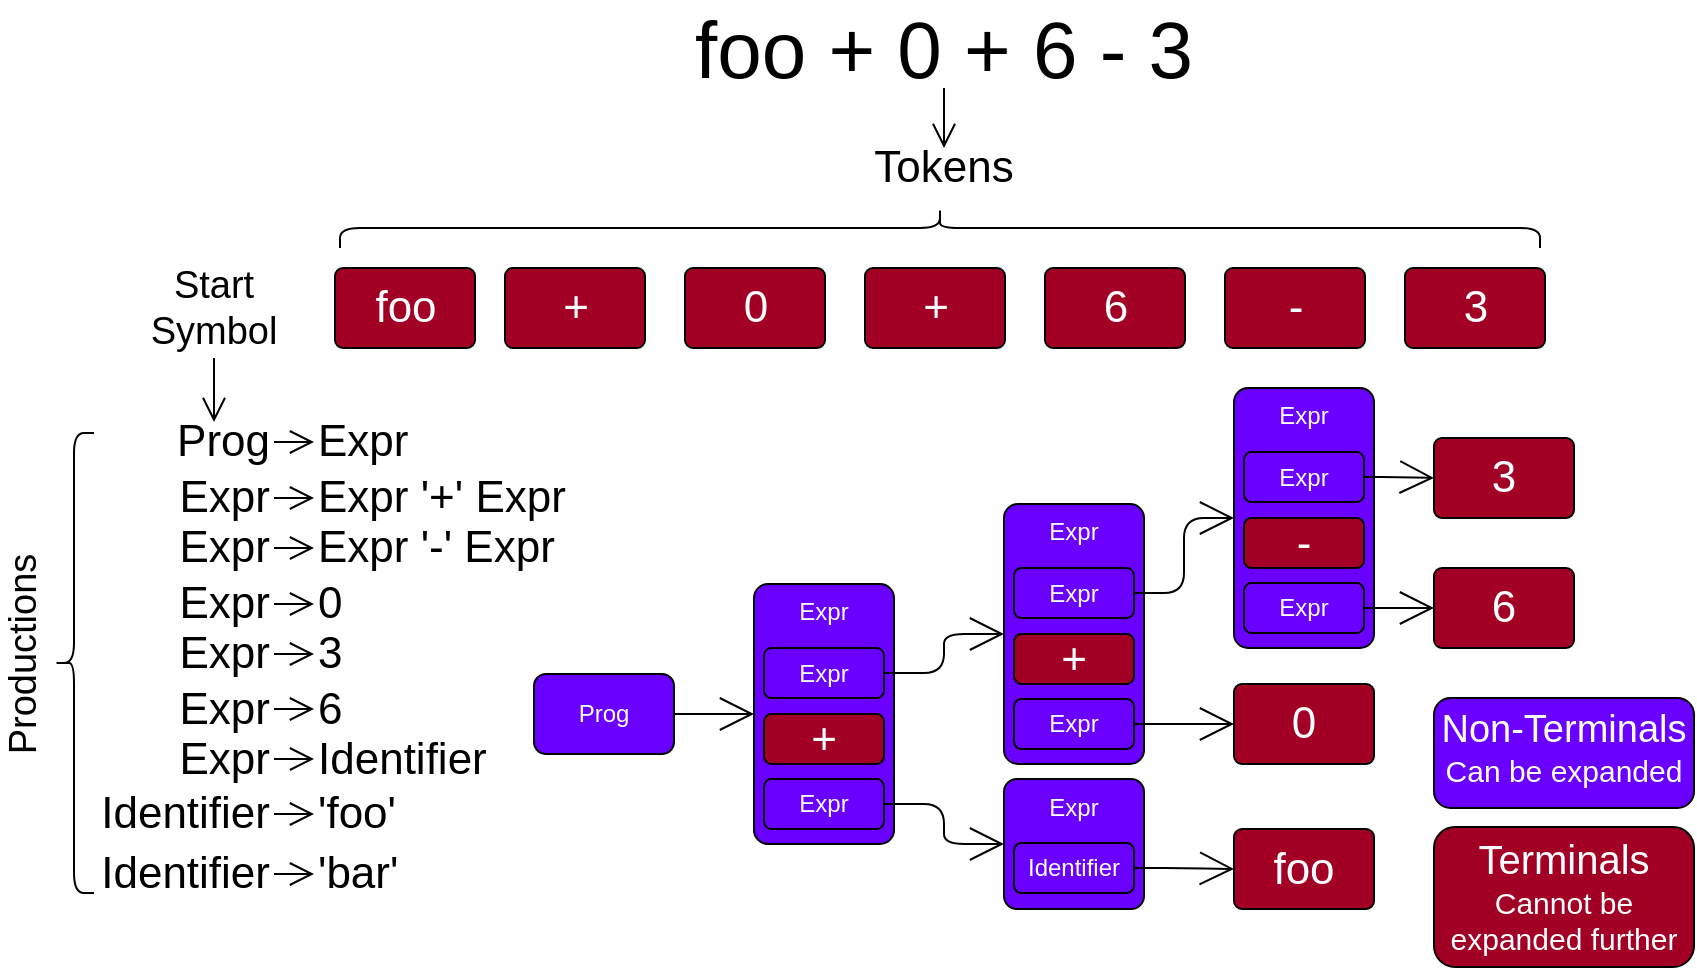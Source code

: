 <mxfile>
    <diagram id="f8rmJXFhlB6XnrhJ4GnR" name="Page-1">
        <mxGraphModel dx="2114" dy="2115" grid="1" gridSize="10" guides="1" tooltips="1" connect="1" arrows="1" fold="1" page="1" pageScale="1" pageWidth="850" pageHeight="1100" math="0" shadow="0">
            <root>
                <mxCell id="0"/>
                <mxCell id="1" parent="0"/>
                <mxCell id="96" value="" style="rounded=1;whiteSpace=wrap;html=1;fontSize=15;align=center;verticalAlign=middle;fillColor=#6a00ff;fontColor=#ffffff;strokeColor=#000000;" vertex="1" parent="1">
                    <mxGeometry x="670" y="115" width="130" height="55" as="geometry"/>
                </mxCell>
                <mxCell id="98" value="Can be expanded" style="text;html=1;strokeColor=none;fillColor=none;align=center;verticalAlign=middle;whiteSpace=wrap;rounded=0;fontSize=15;fontColor=#FFFFFF;" vertex="1" parent="1">
                    <mxGeometry x="670" y="140.5" width="130" height="21.5" as="geometry"/>
                </mxCell>
                <mxCell id="90" value="" style="rounded=1;whiteSpace=wrap;html=1;fontSize=15;align=center;verticalAlign=middle;fillColor=#a20025;fontColor=#ffffff;strokeColor=#000000;" vertex="1" parent="1">
                    <mxGeometry x="670" y="179.5" width="130" height="70" as="geometry"/>
                </mxCell>
                <mxCell id="2" value="Expr" style="rounded=1;whiteSpace=wrap;html=1;verticalAlign=top;arcSize=10;fillColor=#6a00ff;fontColor=#ffffff;strokeColor=#000000;" vertex="1" parent="1">
                    <mxGeometry x="330" y="58" width="70" height="130" as="geometry"/>
                </mxCell>
                <mxCell id="24" style="edgeStyle=orthogonalEdgeStyle;html=1;exitX=1;exitY=0.5;exitDx=0;exitDy=0;entryX=0;entryY=0.5;entryDx=0;entryDy=0;endArrow=open;endFill=0;endSize=15;strokeColor=#000000;" edge="1" parent="1" source="7" target="20">
                    <mxGeometry relative="1" as="geometry"/>
                </mxCell>
                <mxCell id="7" value="Expr" style="rounded=1;whiteSpace=wrap;html=1;fillColor=#6a00ff;fontColor=#ffffff;strokeColor=#000000;" vertex="1" parent="1">
                    <mxGeometry x="335" y="90" width="60" height="25" as="geometry"/>
                </mxCell>
                <mxCell id="44" style="edgeStyle=orthogonalEdgeStyle;html=1;exitX=1;exitY=0.5;exitDx=0;exitDy=0;entryX=0;entryY=0.5;entryDx=0;entryDy=0;endArrow=open;endFill=0;endSize=15;strokeColor=#000000;" edge="1" parent="1" source="16" target="2">
                    <mxGeometry relative="1" as="geometry"/>
                </mxCell>
                <mxCell id="16" value="Prog" style="rounded=1;whiteSpace=wrap;html=1;fillColor=#6a00ff;fontColor=#ffffff;strokeColor=#000000;" vertex="1" parent="1">
                    <mxGeometry x="220" y="103" width="70" height="40" as="geometry"/>
                </mxCell>
                <mxCell id="17" value="+" style="rounded=1;whiteSpace=wrap;html=1;fillColor=#a20025;fontColor=#ffffff;strokeColor=#000000;fontSize=22;" vertex="1" parent="1">
                    <mxGeometry x="335" y="123" width="60" height="25" as="geometry"/>
                </mxCell>
                <mxCell id="41" style="edgeStyle=orthogonalEdgeStyle;html=1;exitX=1;exitY=0.5;exitDx=0;exitDy=0;entryX=0;entryY=0.5;entryDx=0;entryDy=0;endArrow=open;endFill=0;endSize=15;strokeColor=#000000;" edge="1" parent="1" source="18" target="37">
                    <mxGeometry relative="1" as="geometry"/>
                </mxCell>
                <mxCell id="18" value="Expr" style="rounded=1;whiteSpace=wrap;html=1;fillColor=#6a00ff;fontColor=#ffffff;strokeColor=#000000;" vertex="1" parent="1">
                    <mxGeometry x="335" y="155.5" width="60" height="25" as="geometry"/>
                </mxCell>
                <mxCell id="20" value="Expr" style="rounded=1;whiteSpace=wrap;html=1;verticalAlign=top;arcSize=10;fillColor=#6a00ff;fontColor=#ffffff;strokeColor=#000000;" vertex="1" parent="1">
                    <mxGeometry x="455" y="18" width="70" height="130" as="geometry"/>
                </mxCell>
                <mxCell id="46" style="edgeStyle=orthogonalEdgeStyle;html=1;exitX=1;exitY=0.5;exitDx=0;exitDy=0;entryX=0;entryY=0.5;entryDx=0;entryDy=0;fontSize=22;endArrow=open;endFill=0;endSize=15;strokeColor=#000000;" edge="1" parent="1" source="21" target="28">
                    <mxGeometry relative="1" as="geometry"/>
                </mxCell>
                <mxCell id="21" value="Expr" style="rounded=1;whiteSpace=wrap;html=1;fillColor=#6a00ff;fontColor=#ffffff;strokeColor=#000000;" vertex="1" parent="1">
                    <mxGeometry x="460" y="50" width="60" height="25" as="geometry"/>
                </mxCell>
                <mxCell id="22" value="+" style="rounded=1;whiteSpace=wrap;html=1;fillColor=#a20025;fontColor=#ffffff;strokeColor=#000000;fontSize=22;" vertex="1" parent="1">
                    <mxGeometry x="460" y="83" width="60" height="25" as="geometry"/>
                </mxCell>
                <mxCell id="47" style="edgeStyle=orthogonalEdgeStyle;html=1;exitX=1;exitY=0.5;exitDx=0;exitDy=0;entryX=0;entryY=0.5;entryDx=0;entryDy=0;fontSize=22;endArrow=open;endFill=0;endSize=15;strokeColor=#000000;" edge="1" parent="1" source="23" target="25">
                    <mxGeometry relative="1" as="geometry"/>
                </mxCell>
                <mxCell id="23" value="Expr" style="rounded=1;whiteSpace=wrap;html=1;fillColor=#6a00ff;fontColor=#ffffff;strokeColor=#000000;" vertex="1" parent="1">
                    <mxGeometry x="460" y="115.5" width="60" height="25" as="geometry"/>
                </mxCell>
                <mxCell id="25" value="0" style="rounded=1;whiteSpace=wrap;html=1;verticalAlign=middle;arcSize=10;fillColor=#a20025;fontColor=#ffffff;strokeColor=#000000;fontSize=22;" vertex="1" parent="1">
                    <mxGeometry x="570" y="108" width="70" height="40" as="geometry"/>
                </mxCell>
                <mxCell id="28" value="Expr" style="rounded=1;whiteSpace=wrap;html=1;verticalAlign=top;arcSize=10;fillColor=#6a00ff;fontColor=#ffffff;strokeColor=#000000;" vertex="1" parent="1">
                    <mxGeometry x="570" y="-40" width="70" height="130" as="geometry"/>
                </mxCell>
                <mxCell id="35" style="edgeStyle=orthogonalEdgeStyle;html=1;exitX=1;exitY=0.5;exitDx=0;exitDy=0;entryX=0;entryY=0.5;entryDx=0;entryDy=0;endArrow=open;endFill=0;endSize=15;strokeColor=#000000;" edge="1" parent="1" source="29" target="33">
                    <mxGeometry relative="1" as="geometry"/>
                </mxCell>
                <mxCell id="29" value="Expr" style="rounded=1;whiteSpace=wrap;html=1;fillColor=#6a00ff;fontColor=#ffffff;strokeColor=#000000;" vertex="1" parent="1">
                    <mxGeometry x="575" y="-8" width="60" height="25" as="geometry"/>
                </mxCell>
                <mxCell id="30" value="-" style="rounded=1;whiteSpace=wrap;html=1;fillColor=#a20025;fontColor=#ffffff;strokeColor=#000000;fontSize=22;" vertex="1" parent="1">
                    <mxGeometry x="575" y="25" width="60" height="25" as="geometry"/>
                </mxCell>
                <mxCell id="36" style="edgeStyle=orthogonalEdgeStyle;html=1;exitX=1;exitY=0.5;exitDx=0;exitDy=0;entryX=0;entryY=0.5;entryDx=0;entryDy=0;endArrow=open;endFill=0;endSize=15;strokeColor=#000000;" edge="1" parent="1" source="31" target="34">
                    <mxGeometry relative="1" as="geometry"/>
                </mxCell>
                <mxCell id="31" value="Expr" style="rounded=1;whiteSpace=wrap;html=1;fillColor=#6a00ff;fontColor=#ffffff;strokeColor=#000000;" vertex="1" parent="1">
                    <mxGeometry x="575" y="57.5" width="60" height="25" as="geometry"/>
                </mxCell>
                <mxCell id="33" value="3" style="rounded=1;whiteSpace=wrap;html=1;verticalAlign=middle;arcSize=10;fillColor=#a20025;fontColor=#ffffff;strokeColor=#000000;fontSize=22;" vertex="1" parent="1">
                    <mxGeometry x="670" y="-15" width="70" height="40" as="geometry"/>
                </mxCell>
                <mxCell id="34" value="6" style="rounded=1;whiteSpace=wrap;html=1;verticalAlign=middle;arcSize=10;fillColor=#a20025;fontColor=#ffffff;strokeColor=#000000;fontSize=22;" vertex="1" parent="1">
                    <mxGeometry x="670" y="50" width="70" height="40" as="geometry"/>
                </mxCell>
                <mxCell id="37" value="Expr" style="rounded=1;whiteSpace=wrap;html=1;verticalAlign=top;arcSize=10;fillColor=#6a00ff;fontColor=#ffffff;strokeColor=#000000;" vertex="1" parent="1">
                    <mxGeometry x="455" y="155.5" width="70" height="65" as="geometry"/>
                </mxCell>
                <mxCell id="43" style="edgeStyle=orthogonalEdgeStyle;html=1;exitX=1;exitY=0.5;exitDx=0;exitDy=0;entryX=0;entryY=0.5;entryDx=0;entryDy=0;endArrow=open;endFill=0;endSize=15;strokeColor=#000000;" edge="1" parent="1" source="38" target="42">
                    <mxGeometry relative="1" as="geometry"/>
                </mxCell>
                <mxCell id="38" value="Identifier" style="rounded=1;whiteSpace=wrap;html=1;fillColor=#6a00ff;fontColor=#ffffff;strokeColor=#000000;" vertex="1" parent="1">
                    <mxGeometry x="460" y="187.5" width="60" height="25" as="geometry"/>
                </mxCell>
                <mxCell id="42" value="foo" style="rounded=1;whiteSpace=wrap;html=1;verticalAlign=middle;arcSize=10;fillColor=#a20025;fontColor=#ffffff;strokeColor=#000000;fontSize=22;" vertex="1" parent="1">
                    <mxGeometry x="570" y="180.5" width="70" height="40" as="geometry"/>
                </mxCell>
                <mxCell id="87" style="edgeStyle=orthogonalEdgeStyle;html=1;exitX=0.5;exitY=1;exitDx=0;exitDy=0;entryX=0.5;entryY=0;entryDx=0;entryDy=0;fontSize=40;endArrow=open;endFill=0;endSize=10;strokeColor=#000000;" edge="1" parent="1" source="45" target="86">
                    <mxGeometry relative="1" as="geometry"/>
                </mxCell>
                <mxCell id="45" value="foo + 0 + 6 - 3" style="text;html=1;strokeColor=none;fillColor=none;align=center;verticalAlign=middle;whiteSpace=wrap;rounded=0;fontSize=40;" vertex="1" parent="1">
                    <mxGeometry x="50" y="-230" width="750" height="40" as="geometry"/>
                </mxCell>
                <mxCell id="69" style="edgeStyle=orthogonalEdgeStyle;html=1;exitX=1;exitY=0.5;exitDx=0;exitDy=0;entryX=0;entryY=0.5;entryDx=0;entryDy=0;fontSize=40;endArrow=open;endFill=0;endSize=10;strokeColor=#000000;" edge="1" parent="1" source="48" target="50">
                    <mxGeometry relative="1" as="geometry"/>
                </mxCell>
                <mxCell id="48" value="Expr" style="text;html=1;strokeColor=none;fillColor=none;align=right;verticalAlign=middle;whiteSpace=wrap;rounded=0;fontSize=22;" vertex="1" parent="1">
                    <mxGeometry x="30" y="5" width="60" height="20" as="geometry"/>
                </mxCell>
                <mxCell id="70" style="edgeStyle=orthogonalEdgeStyle;html=1;exitX=1;exitY=0.5;exitDx=0;exitDy=0;entryX=0;entryY=0.5;entryDx=0;entryDy=0;fontSize=40;endArrow=open;endFill=0;endSize=10;strokeColor=#000000;" edge="1" parent="1" source="49" target="51">
                    <mxGeometry relative="1" as="geometry"/>
                </mxCell>
                <mxCell id="49" value="Expr" style="text;html=1;strokeColor=none;fillColor=none;align=right;verticalAlign=middle;whiteSpace=wrap;rounded=0;fontSize=22;" vertex="1" parent="1">
                    <mxGeometry x="30" y="30" width="60" height="20" as="geometry"/>
                </mxCell>
                <mxCell id="50" value="Expr '+' Expr" style="text;html=1;strokeColor=none;fillColor=none;align=left;verticalAlign=middle;whiteSpace=wrap;rounded=0;fontSize=22;" vertex="1" parent="1">
                    <mxGeometry x="110" y="5" width="140" height="20" as="geometry"/>
                </mxCell>
                <mxCell id="51" value="Expr '-' Expr" style="text;html=1;strokeColor=none;fillColor=none;align=left;verticalAlign=middle;whiteSpace=wrap;rounded=0;fontSize=22;" vertex="1" parent="1">
                    <mxGeometry x="110" y="30" width="140" height="20" as="geometry"/>
                </mxCell>
                <mxCell id="71" style="edgeStyle=orthogonalEdgeStyle;html=1;exitX=1;exitY=0.5;exitDx=0;exitDy=0;entryX=0;entryY=0.5;entryDx=0;entryDy=0;fontSize=40;endArrow=open;endFill=0;endSize=10;strokeColor=#000000;" edge="1" parent="1" source="52" target="53">
                    <mxGeometry relative="1" as="geometry"/>
                </mxCell>
                <mxCell id="52" value="Expr" style="text;html=1;strokeColor=none;fillColor=none;align=right;verticalAlign=middle;whiteSpace=wrap;rounded=0;fontSize=22;" vertex="1" parent="1">
                    <mxGeometry x="30" y="58" width="60" height="20" as="geometry"/>
                </mxCell>
                <mxCell id="53" value="0" style="text;html=1;strokeColor=none;fillColor=none;align=left;verticalAlign=middle;whiteSpace=wrap;rounded=0;fontSize=22;" vertex="1" parent="1">
                    <mxGeometry x="110" y="58" width="60" height="20" as="geometry"/>
                </mxCell>
                <mxCell id="54" value="3" style="text;html=1;strokeColor=none;fillColor=none;align=left;verticalAlign=middle;whiteSpace=wrap;rounded=0;fontSize=22;" vertex="1" parent="1">
                    <mxGeometry x="110" y="83" width="60" height="20" as="geometry"/>
                </mxCell>
                <mxCell id="55" value="6" style="text;html=1;strokeColor=none;fillColor=none;align=left;verticalAlign=middle;whiteSpace=wrap;rounded=0;fontSize=22;" vertex="1" parent="1">
                    <mxGeometry x="110" y="110.5" width="60" height="20" as="geometry"/>
                </mxCell>
                <mxCell id="72" style="edgeStyle=orthogonalEdgeStyle;html=1;exitX=1;exitY=0.5;exitDx=0;exitDy=0;entryX=0;entryY=0.5;entryDx=0;entryDy=0;fontSize=40;endArrow=open;endFill=0;endSize=10;strokeColor=#000000;" edge="1" parent="1" source="56" target="54">
                    <mxGeometry relative="1" as="geometry"/>
                </mxCell>
                <mxCell id="56" value="Expr" style="text;html=1;strokeColor=none;fillColor=none;align=right;verticalAlign=middle;whiteSpace=wrap;rounded=0;fontSize=22;" vertex="1" parent="1">
                    <mxGeometry x="30" y="83" width="60" height="20" as="geometry"/>
                </mxCell>
                <mxCell id="73" style="edgeStyle=orthogonalEdgeStyle;html=1;exitX=1;exitY=0.5;exitDx=0;exitDy=0;entryX=0;entryY=0.5;entryDx=0;entryDy=0;fontSize=40;endArrow=open;endFill=0;endSize=10;strokeColor=#000000;" edge="1" parent="1" source="57" target="55">
                    <mxGeometry relative="1" as="geometry"/>
                </mxCell>
                <mxCell id="57" value="Expr" style="text;html=1;strokeColor=none;fillColor=none;align=right;verticalAlign=middle;whiteSpace=wrap;rounded=0;fontSize=22;" vertex="1" parent="1">
                    <mxGeometry x="30" y="110.5" width="60" height="20" as="geometry"/>
                </mxCell>
                <mxCell id="74" style="edgeStyle=orthogonalEdgeStyle;html=1;exitX=1;exitY=0.5;exitDx=0;exitDy=0;entryX=0;entryY=0.5;entryDx=0;entryDy=0;fontSize=40;endArrow=open;endFill=0;endSize=10;strokeColor=#000000;" edge="1" parent="1" source="58" target="60">
                    <mxGeometry relative="1" as="geometry"/>
                </mxCell>
                <mxCell id="58" value="Expr" style="text;html=1;strokeColor=none;fillColor=none;align=right;verticalAlign=middle;whiteSpace=wrap;rounded=0;fontSize=22;" vertex="1" parent="1">
                    <mxGeometry x="30" y="135.5" width="60" height="20" as="geometry"/>
                </mxCell>
                <mxCell id="60" value="Identifier" style="text;html=1;strokeColor=none;fillColor=none;align=left;verticalAlign=middle;whiteSpace=wrap;rounded=0;fontSize=22;" vertex="1" parent="1">
                    <mxGeometry x="110" y="135.5" width="60" height="20" as="geometry"/>
                </mxCell>
                <mxCell id="75" style="edgeStyle=orthogonalEdgeStyle;html=1;exitX=1;exitY=0.5;exitDx=0;exitDy=0;entryX=0;entryY=0.5;entryDx=0;entryDy=0;fontSize=40;endArrow=open;endFill=0;endSize=10;strokeColor=#000000;" edge="1" parent="1" source="61" target="63">
                    <mxGeometry relative="1" as="geometry"/>
                </mxCell>
                <mxCell id="61" value="Identifier" style="text;html=1;strokeColor=none;fillColor=none;align=right;verticalAlign=middle;whiteSpace=wrap;rounded=0;fontSize=22;" vertex="1" parent="1">
                    <mxGeometry x="10" y="163" width="80" height="20" as="geometry"/>
                </mxCell>
                <mxCell id="63" value="'foo'" style="text;html=1;strokeColor=none;fillColor=none;align=left;verticalAlign=middle;whiteSpace=wrap;rounded=0;fontSize=22;" vertex="1" parent="1">
                    <mxGeometry x="110" y="163" width="60" height="20" as="geometry"/>
                </mxCell>
                <mxCell id="76" style="edgeStyle=orthogonalEdgeStyle;html=1;exitX=1;exitY=0.5;exitDx=0;exitDy=0;entryX=0;entryY=0.5;entryDx=0;entryDy=0;fontSize=40;endArrow=open;endFill=0;endSize=10;strokeColor=#000000;" edge="1" parent="1" source="64" target="65">
                    <mxGeometry relative="1" as="geometry"/>
                </mxCell>
                <mxCell id="64" value="Identifier" style="text;html=1;strokeColor=none;fillColor=none;align=right;verticalAlign=middle;whiteSpace=wrap;rounded=0;fontSize=22;" vertex="1" parent="1">
                    <mxGeometry x="10" y="193" width="80" height="20" as="geometry"/>
                </mxCell>
                <mxCell id="65" value="'bar'" style="text;html=1;strokeColor=none;fillColor=none;align=left;verticalAlign=middle;whiteSpace=wrap;rounded=0;fontSize=22;" vertex="1" parent="1">
                    <mxGeometry x="110" y="193" width="60" height="20" as="geometry"/>
                </mxCell>
                <mxCell id="68" style="edgeStyle=orthogonalEdgeStyle;html=1;exitX=1;exitY=0.5;exitDx=0;exitDy=0;entryX=0;entryY=0.5;entryDx=0;entryDy=0;fontSize=40;endArrow=open;endFill=0;endSize=10;strokeColor=#000000;" edge="1" parent="1" source="66" target="67">
                    <mxGeometry relative="1" as="geometry"/>
                </mxCell>
                <mxCell id="66" value="Prog" style="text;html=1;strokeColor=none;fillColor=none;align=right;verticalAlign=middle;whiteSpace=wrap;rounded=0;fontSize=22;" vertex="1" parent="1">
                    <mxGeometry x="30" y="-23" width="60" height="20" as="geometry"/>
                </mxCell>
                <mxCell id="67" value="Expr" style="text;html=1;strokeColor=none;fillColor=none;align=left;verticalAlign=middle;whiteSpace=wrap;rounded=0;fontSize=22;" vertex="1" parent="1">
                    <mxGeometry x="110" y="-23" width="140" height="20" as="geometry"/>
                </mxCell>
                <mxCell id="77" value="foo" style="rounded=1;whiteSpace=wrap;html=1;verticalAlign=middle;arcSize=10;fillColor=#a20025;fontColor=#ffffff;strokeColor=#000000;fontSize=22;" vertex="1" parent="1">
                    <mxGeometry x="120.5" y="-100" width="70" height="40" as="geometry"/>
                </mxCell>
                <mxCell id="79" value="+" style="rounded=1;whiteSpace=wrap;html=1;verticalAlign=middle;arcSize=10;fillColor=#a20025;fontColor=#ffffff;strokeColor=#000000;fontSize=22;" vertex="1" parent="1">
                    <mxGeometry x="205.5" y="-100" width="70" height="40" as="geometry"/>
                </mxCell>
                <mxCell id="80" value="0" style="rounded=1;whiteSpace=wrap;html=1;verticalAlign=middle;arcSize=10;fillColor=#a20025;fontColor=#ffffff;strokeColor=#000000;fontSize=22;" vertex="1" parent="1">
                    <mxGeometry x="295.5" y="-100" width="70" height="40" as="geometry"/>
                </mxCell>
                <mxCell id="81" value="+" style="rounded=1;whiteSpace=wrap;html=1;verticalAlign=middle;arcSize=10;fillColor=#a20025;fontColor=#ffffff;strokeColor=#000000;fontSize=22;" vertex="1" parent="1">
                    <mxGeometry x="385.5" y="-100" width="70" height="40" as="geometry"/>
                </mxCell>
                <mxCell id="82" value="6" style="rounded=1;whiteSpace=wrap;html=1;verticalAlign=middle;arcSize=10;fillColor=#a20025;fontColor=#ffffff;strokeColor=#000000;fontSize=22;" vertex="1" parent="1">
                    <mxGeometry x="475.5" y="-100" width="70" height="40" as="geometry"/>
                </mxCell>
                <mxCell id="83" value="-" style="rounded=1;whiteSpace=wrap;html=1;verticalAlign=middle;arcSize=10;fillColor=#a20025;fontColor=#ffffff;strokeColor=#000000;fontSize=22;" vertex="1" parent="1">
                    <mxGeometry x="565.5" y="-100" width="70" height="40" as="geometry"/>
                </mxCell>
                <mxCell id="84" value="3" style="rounded=1;whiteSpace=wrap;html=1;verticalAlign=middle;arcSize=10;fillColor=#a20025;fontColor=#ffffff;strokeColor=#000000;fontSize=22;" vertex="1" parent="1">
                    <mxGeometry x="655.5" y="-100" width="70" height="40" as="geometry"/>
                </mxCell>
                <mxCell id="85" value="" style="shape=curlyBracket;whiteSpace=wrap;html=1;rounded=1;flipH=1;fontSize=40;strokeColor=#000000;align=right;verticalAlign=middle;rotation=-90;" vertex="1" parent="1">
                    <mxGeometry x="413" y="-420" width="20" height="600" as="geometry"/>
                </mxCell>
                <mxCell id="86" value="Tokens" style="text;html=1;strokeColor=none;fillColor=none;align=center;verticalAlign=middle;whiteSpace=wrap;rounded=0;fontSize=22;" vertex="1" parent="1">
                    <mxGeometry x="355" y="-160" width="140" height="20" as="geometry"/>
                </mxCell>
                <mxCell id="88" value="Terminals" style="text;html=1;strokeColor=none;fillColor=none;align=center;verticalAlign=middle;whiteSpace=wrap;rounded=0;fontSize=20;fontColor=#FFFFFF;" vertex="1" parent="1">
                    <mxGeometry x="670" y="185" width="130" height="20" as="geometry"/>
                </mxCell>
                <mxCell id="89" value="Cannot be expanded further" style="text;html=1;strokeColor=none;fillColor=none;align=center;verticalAlign=middle;whiteSpace=wrap;rounded=0;fontSize=15;fontColor=#FFFFFF;" vertex="1" parent="1">
                    <mxGeometry x="670" y="203" width="130" height="46.5" as="geometry"/>
                </mxCell>
                <mxCell id="97" value="Non-Terminals" style="text;html=1;strokeColor=none;fillColor=none;align=center;verticalAlign=middle;whiteSpace=wrap;rounded=0;fontSize=19;fontColor=#FFFFFF;" vertex="1" parent="1">
                    <mxGeometry x="670" y="120.5" width="130" height="20" as="geometry"/>
                </mxCell>
                <mxCell id="99" value="" style="shape=curlyBracket;whiteSpace=wrap;html=1;rounded=1;fontSize=19;strokeColor=#000000;fillColor=none;align=center;verticalAlign=middle;" vertex="1" parent="1">
                    <mxGeometry x="-20" y="-17.5" width="20" height="230" as="geometry"/>
                </mxCell>
                <mxCell id="100" value="Productions" style="text;html=1;strokeColor=none;fillColor=none;align=center;verticalAlign=middle;whiteSpace=wrap;rounded=0;fontSize=19;rotation=-90;" vertex="1" parent="1">
                    <mxGeometry x="-90" y="83" width="110" height="20" as="geometry"/>
                </mxCell>
                <mxCell id="103" style="edgeStyle=orthogonalEdgeStyle;html=1;exitX=0.5;exitY=1;exitDx=0;exitDy=0;entryX=0.5;entryY=0;entryDx=0;entryDy=0;fontSize=19;endArrow=open;endFill=0;endSize=10;strokeColor=#000000;" edge="1" parent="1" source="102" target="66">
                    <mxGeometry relative="1" as="geometry"/>
                </mxCell>
                <mxCell id="102" value="Start Symbol" style="text;html=1;strokeColor=none;fillColor=none;align=center;verticalAlign=middle;whiteSpace=wrap;rounded=0;fontSize=19;" vertex="1" parent="1">
                    <mxGeometry x="15" y="-105" width="90" height="50" as="geometry"/>
                </mxCell>
            </root>
        </mxGraphModel>
    </diagram>
</mxfile>